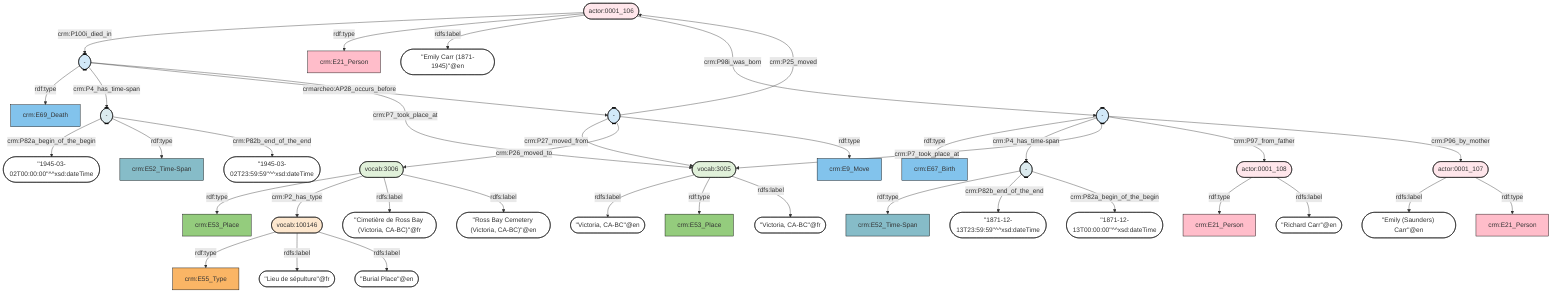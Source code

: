 flowchart TD
classDef Literal fill:#ffffff,stroke:#000000;
classDef Literal_URI fill:,stroke:;
classDef E1_CRM_Entity fill:#ffffff,stroke:#000000;
classDef E1_CRM_Entity_URI fill:#ffffff,stroke:#000000;
classDef E2_Temporal_Entity fill:#82c3ec,stroke:#000000;
classDef E2_Temporal_Entity_URI fill:#d2e9f9,stroke:#000000;
classDef E55_Type fill:#fab565,stroke:#000000;
classDef E55_Type_URI fill:#fde7ce,stroke:#000000;
classDef E52_Time-Span fill:#86bcc8,stroke:#000000;
classDef E52_Time-Span_URI fill:#dcebef,stroke:#000000;
classDef E41_Appellation fill:#fef3ba,stroke:#000000;
classDef E41_Appellation_URI fill:#fffae6,stroke:#000000;
classDef E53_Place fill:#94cc7d,stroke:#000000;
classDef E53_Place_URI fill:#e1f1da,stroke:#000000;
classDef E77_Persistent_Item fill:#ffffff,stroke:#000000;
classDef E77_Persistent_Item_URI fill:#ffffff,stroke:#000000;
classDef E28_Conceptual_Object fill:#fddc34,stroke:#000000;
classDef E28_Conceptual_Object_URI fill:#fef6cd,stroke:#000000;
classDef E18_Physical_Thing fill:#e1ba9c,stroke:#000000;
classDef E18_Physical_Thing_URI fill:#f3e5d8,stroke:#000000;
classDef E39_Actor fill:#ffbdca,stroke:#000000;
classDef E39_Actor_URI fill:#ffe6eb,stroke:#000000;
classDef PC0_Typed_CRM_Property fill:#cc80ff,stroke:#000000;
classDef PC0_Typed_CRM_Property_URI fill:#ebccff,stroke:#000000;
classDef Multi fill:#cccccc,stroke:#000000;
classDef Multi_URI fill:#cccccc,stroke:#000000;
0(["actor:0001_106"]) -->|crm:P100i_died_in| 1(["-"])
1(["-"]):::E2_Temporal_Entity_URI -->|rdf:type| 2["crm:E69_Death"]:::E2_Temporal_Entity
1(["-"]) -->|crm:P4_has_time-span| 3(["-"])
3(["-"]) -->|crm:P82a_begin_of_the_begin| 4(["''1945-03-02T00:00:00''^^xsd:dateTime"]):::Literal
5(["vocab:3005"]) -->|rdfs:label| 6(["''Victoria, CA-BC''@en"]):::Literal
7(["-"]):::E52_Time-Span_URI -->|rdf:type| 8["crm:E52_Time-Span"]:::E52_Time-Span
9(["vocab:100146"]):::E55_Type_URI -->|rdf:type| 10["crm:E55_Type"]:::E55_Type
0(["actor:0001_106"]):::E39_Actor_URI -->|rdf:type| 11["crm:E21_Person"]:::E39_Actor
12(["vocab:3006"]):::E53_Place_URI -->|rdf:type| 13["crm:E53_Place"]:::E53_Place
14(["actor:0001_107"]) -->|rdfs:label| 15(["''Emily (Saunders) Carr''@en"]):::Literal
16(["-"]) -->|crm:P25_moved| 0(["actor:0001_106"])
7(["-"]) -->|crm:P82b_end_of_the_end| 17(["''1871-12-13T23:59:59''^^xsd:dateTime"]):::Literal
16(["-"]) -->|crm:P27_moved_from| 5(["vocab:3005"])
18(["-"]):::E2_Temporal_Entity_URI -->|rdf:type| 19["crm:E67_Birth"]:::E2_Temporal_Entity
18(["-"]) -->|crm:P4_has_time-span| 7(["-"])
20(["actor:0001_108"]):::E39_Actor_URI -->|rdf:type| 21["crm:E21_Person"]:::E39_Actor
0(["actor:0001_106"]) -->|rdfs:label| 22(["''Emily Carr (1871-1945)''@en"]):::Literal
18(["-"]) -->|crm:P7_took_place_at| 5(["vocab:3005"])
18(["-"]) -->|crm:P97_from_father| 20(["actor:0001_108"])
20(["actor:0001_108"]) -->|rdfs:label| 23(["''Richard Carr''@en"]):::Literal
16(["-"]) -->|crm:P26_moved_to| 12(["vocab:3006"])
9(["vocab:100146"]) -->|rdfs:label| 24(["''Lieu de sépulture''@fr"]):::Literal
1(["-"]) -->|crmarcheo:AP28_occurs_before| 16(["-"])
18(["-"]) -->|crm:P96_by_mother| 14(["actor:0001_107"])
12(["vocab:3006"]) -->|crm:P2_has_type| 9(["vocab:100146"])
16(["-"]):::E2_Temporal_Entity_URI -->|rdf:type| 25["crm:E9_Move"]:::E2_Temporal_Entity
12(["vocab:3006"]) -->|rdfs:label| 26(["''Cimetière de Ross Bay (Victoria, CA-BC)''@fr"]):::Literal
5(["vocab:3005"]):::E53_Place_URI -->|rdf:type| 27["crm:E53_Place"]:::E53_Place
14(["actor:0001_107"]):::E39_Actor_URI -->|rdf:type| 28["crm:E21_Person"]:::E39_Actor
3(["-"]):::E52_Time-Span_URI -->|rdf:type| 29["crm:E52_Time-Span"]:::E52_Time-Span
0(["actor:0001_106"]) -->|crm:P98i_was_born| 18(["-"])
9(["vocab:100146"]) -->|rdfs:label| 30(["''Burial Place''@en"]):::Literal
5(["vocab:3005"]) -->|rdfs:label| 31(["''Victoria, CA-BC''@fr"]):::Literal
3(["-"]) -->|crm:P82b_end_of_the_end| 32(["''1945-03-02T23:59:59''^^xsd:dateTime"]):::Literal
1(["-"]) -->|crm:P7_took_place_at| 5(["vocab:3005"])
12(["vocab:3006"]) -->|rdfs:label| 33(["''Ross Bay Cemetery (Victoria, CA-BC)''@en"]):::Literal
7(["-"]) -->|crm:P82a_begin_of_the_begin| 34(["''1871-12-13T00:00:00''^^xsd:dateTime"]):::Literal